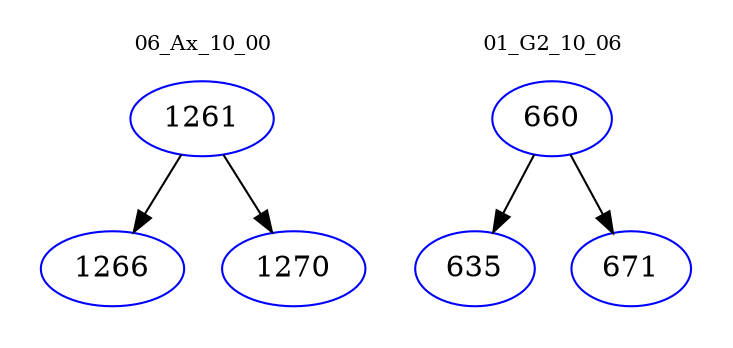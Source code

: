 digraph{
subgraph cluster_0 {
color = white
label = "06_Ax_10_00";
fontsize=10;
T0_1261 [label="1261", color="blue"]
T0_1261 -> T0_1266 [color="black"]
T0_1266 [label="1266", color="blue"]
T0_1261 -> T0_1270 [color="black"]
T0_1270 [label="1270", color="blue"]
}
subgraph cluster_1 {
color = white
label = "01_G2_10_06";
fontsize=10;
T1_660 [label="660", color="blue"]
T1_660 -> T1_635 [color="black"]
T1_635 [label="635", color="blue"]
T1_660 -> T1_671 [color="black"]
T1_671 [label="671", color="blue"]
}
}
